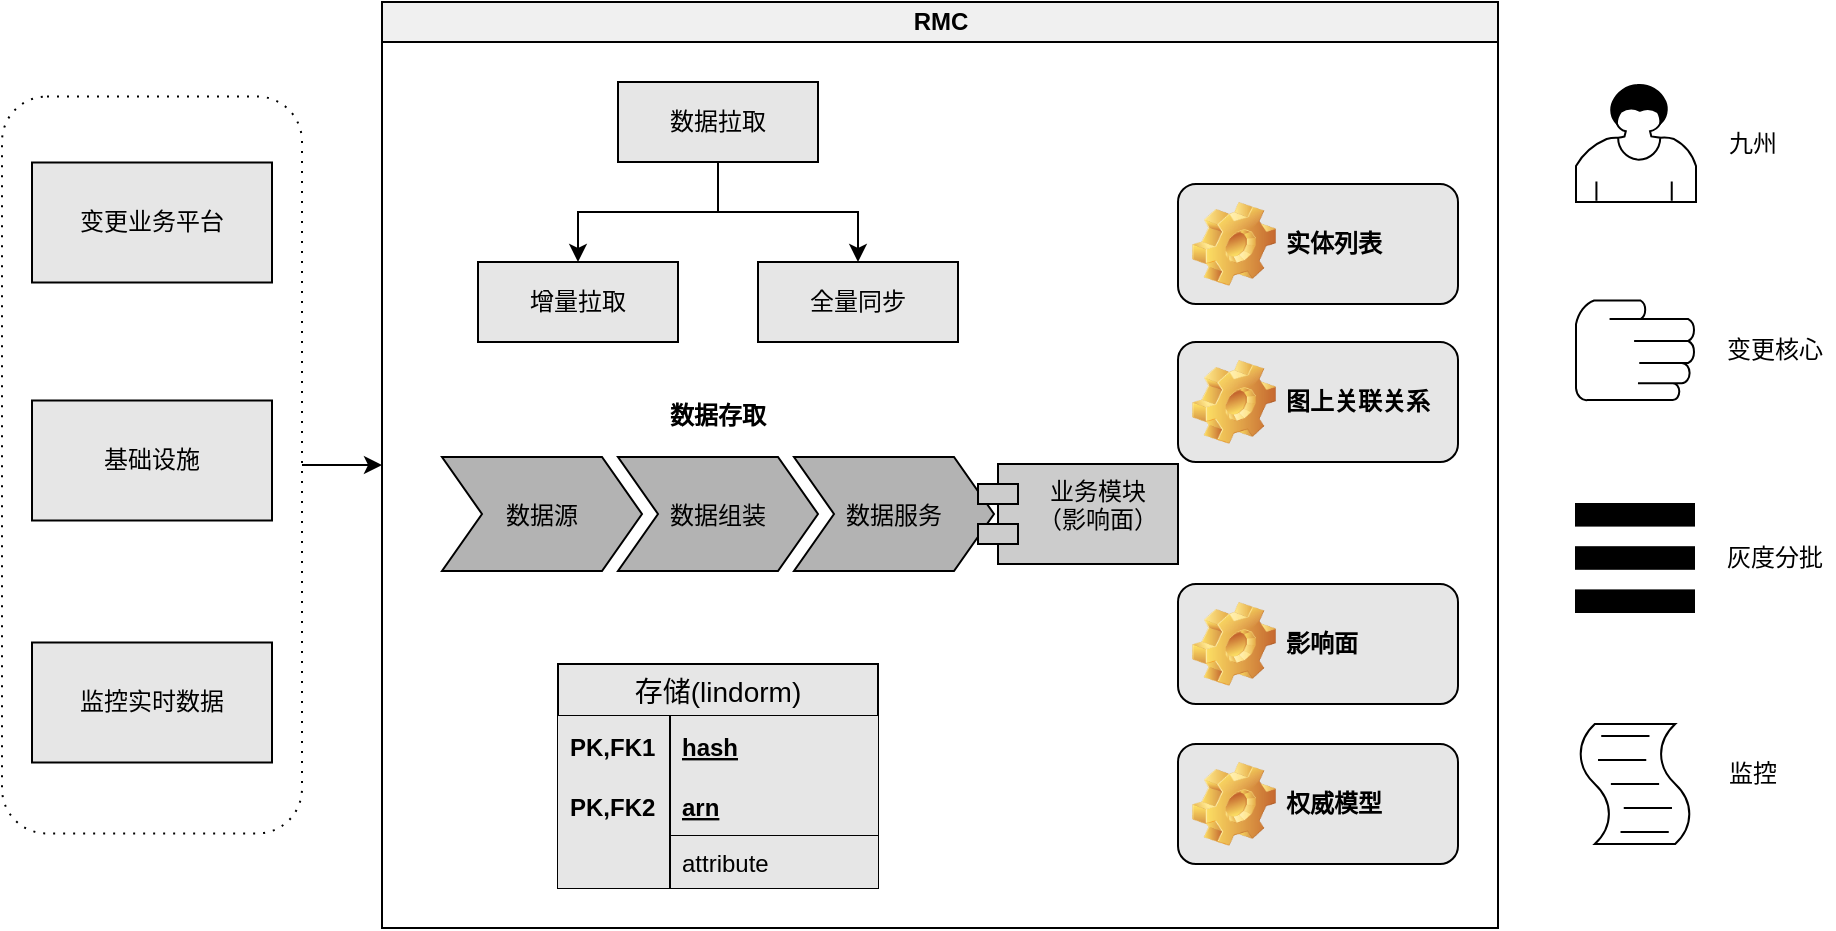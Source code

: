 <mxfile version="12.8.1" type="github">
  <diagram id="geGyV9CUGruVcSVJQ4Tn" name="Page-1">
    <mxGraphModel dx="1305" dy="691" grid="1" gridSize="10" guides="1" tooltips="1" connect="1" arrows="1" fold="1" page="1" pageScale="1" pageWidth="827" pageHeight="1169" math="0" shadow="0">
      <root>
        <mxCell id="0" />
        <mxCell id="1" parent="0" />
        <mxCell id="G7hsPfZz7vV4UwQeY0kT-4" value="" style="shape=ext;rounded=1;html=1;whiteSpace=wrap;dashed=1;dashPattern=1 4;fillColor=none;" vertex="1" parent="1">
          <mxGeometry x="310" y="276.25" width="150" height="368.5" as="geometry" />
        </mxCell>
        <mxCell id="LcKjTb1axMx3lXvR7wpQ-1" value="变更业务平台" style="rounded=0;whiteSpace=wrap;html=1;fillColor=#E6E6E6;" parent="1" vertex="1">
          <mxGeometry x="325" y="309.25" width="120" height="60" as="geometry" />
        </mxCell>
        <mxCell id="LcKjTb1axMx3lXvR7wpQ-2" value="基础设施" style="rounded=0;whiteSpace=wrap;html=1;fillColor=#E6E6E6;" parent="1" vertex="1">
          <mxGeometry x="325" y="428.25" width="120" height="60" as="geometry" />
        </mxCell>
        <mxCell id="LcKjTb1axMx3lXvR7wpQ-3" value="监控实时数据" style="rounded=0;whiteSpace=wrap;html=1;fillColor=#E6E6E6;" parent="1" vertex="1">
          <mxGeometry x="325" y="549.25" width="120" height="60" as="geometry" />
        </mxCell>
        <mxCell id="uUqzo-tKIlISHVn7fkZO-5" value="" style="shape=mxgraph.bpmn.user_task;html=1;outlineConnect=0;fillColor=none;" parent="1" vertex="1">
          <mxGeometry x="1097" y="270" width="60" height="59" as="geometry" />
        </mxCell>
        <mxCell id="uUqzo-tKIlISHVn7fkZO-7" value="" style="shape=mxgraph.bpmn.manual_task;html=1;outlineConnect=0;fillColor=none;" parent="1" vertex="1">
          <mxGeometry x="1097" y="378.25" width="59" height="50" as="geometry" />
        </mxCell>
        <mxCell id="uUqzo-tKIlISHVn7fkZO-8" value="" style="shape=parallelMarker;direction=south;html=1;outlineConnect=0;fillColor=none;" parent="1" vertex="1">
          <mxGeometry x="1097" y="480" width="59" height="54" as="geometry" />
        </mxCell>
        <mxCell id="uUqzo-tKIlISHVn7fkZO-9" value="" style="shape=mxgraph.bpmn.script_task;html=1;outlineConnect=0;fillColor=none;" parent="1" vertex="1">
          <mxGeometry x="1097" y="590" width="59" height="60" as="geometry" />
        </mxCell>
        <mxCell id="uUqzo-tKIlISHVn7fkZO-10" value="九州" style="text;html=1;align=center;verticalAlign=middle;resizable=0;points=[];autosize=1;fillColor=none;" parent="1" vertex="1">
          <mxGeometry x="1165" y="289.5" width="40" height="20" as="geometry" />
        </mxCell>
        <mxCell id="uUqzo-tKIlISHVn7fkZO-11" value="变更核心" style="text;html=1;align=center;verticalAlign=middle;resizable=0;points=[];autosize=1;fillColor=none;" parent="1" vertex="1">
          <mxGeometry x="1166" y="393.25" width="60" height="20" as="geometry" />
        </mxCell>
        <mxCell id="uUqzo-tKIlISHVn7fkZO-12" value="灰度分批" style="text;html=1;align=center;verticalAlign=middle;resizable=0;points=[];autosize=1;fillColor=none;" parent="1" vertex="1">
          <mxGeometry x="1166" y="497" width="60" height="20" as="geometry" />
        </mxCell>
        <mxCell id="uUqzo-tKIlISHVn7fkZO-13" value="监控" style="text;html=1;align=center;verticalAlign=middle;resizable=0;points=[];autosize=1;fillColor=none;" parent="1" vertex="1">
          <mxGeometry x="1165" y="605" width="40" height="20" as="geometry" />
        </mxCell>
        <mxCell id="9gSYmwtCO_HpfqXC6Y7g-23" value="RMC" style="swimlane;html=1;startSize=20;horizontal=1;childLayout=treeLayout;horizontalTree=0;resizable=0;containerType=tree;fillColor=#F0F0F0;" parent="1" vertex="1">
          <mxGeometry x="500" y="229" width="558" height="463" as="geometry" />
        </mxCell>
        <mxCell id="9gSYmwtCO_HpfqXC6Y7g-24" value="数据拉取" style="whiteSpace=wrap;html=1;fillColor=#E6E6E6;" parent="9gSYmwtCO_HpfqXC6Y7g-23" vertex="1">
          <mxGeometry x="118" y="40" width="100" height="40" as="geometry" />
        </mxCell>
        <mxCell id="9gSYmwtCO_HpfqXC6Y7g-25" value="全量同步" style="whiteSpace=wrap;html=1;fillColor=#E6E6E6;" parent="9gSYmwtCO_HpfqXC6Y7g-23" vertex="1">
          <mxGeometry x="188" y="130" width="100" height="40" as="geometry" />
        </mxCell>
        <mxCell id="9gSYmwtCO_HpfqXC6Y7g-26" value="" style="edgeStyle=elbowEdgeStyle;elbow=vertical;html=1;rounded=0;fillColor=none;" parent="9gSYmwtCO_HpfqXC6Y7g-23" source="9gSYmwtCO_HpfqXC6Y7g-24" target="9gSYmwtCO_HpfqXC6Y7g-25" edge="1">
          <mxGeometry relative="1" as="geometry" />
        </mxCell>
        <mxCell id="9gSYmwtCO_HpfqXC6Y7g-27" value="增量拉取" style="whiteSpace=wrap;html=1;fillColor=#E6E6E6;" parent="9gSYmwtCO_HpfqXC6Y7g-23" vertex="1">
          <mxGeometry x="48" y="130" width="100" height="40" as="geometry" />
        </mxCell>
        <mxCell id="9gSYmwtCO_HpfqXC6Y7g-28" value="" style="edgeStyle=elbowEdgeStyle;elbow=vertical;html=1;rounded=0;fillColor=none;" parent="9gSYmwtCO_HpfqXC6Y7g-23" source="9gSYmwtCO_HpfqXC6Y7g-24" target="9gSYmwtCO_HpfqXC6Y7g-27" edge="1">
          <mxGeometry relative="1" as="geometry" />
        </mxCell>
        <mxCell id="9gSYmwtCO_HpfqXC6Y7g-35" value="数据存取" style="swimlane;childLayout=stackLayout;horizontal=1;fillColor=none;horizontalStack=1;resizeParent=1;resizeParentMax=0;resizeLast=0;collapsible=0;strokeColor=none;stackBorder=10;stackSpacing=-12;resizable=1;align=center;points=[];fontColor=#000000;" parent="9gSYmwtCO_HpfqXC6Y7g-23" vertex="1">
          <mxGeometry x="20" y="194.5" width="296" height="100" as="geometry" />
        </mxCell>
        <mxCell id="9gSYmwtCO_HpfqXC6Y7g-36" value="数据源" style="shape=step;perimeter=stepPerimeter;fixedSize=1;points=[];fillColor=#B3B3B3;" parent="9gSYmwtCO_HpfqXC6Y7g-35" vertex="1">
          <mxGeometry x="10" y="33" width="100" height="57" as="geometry" />
        </mxCell>
        <mxCell id="9gSYmwtCO_HpfqXC6Y7g-37" value="数据组装" style="shape=step;perimeter=stepPerimeter;fixedSize=1;points=[];fillColor=#B3B3B3;" parent="9gSYmwtCO_HpfqXC6Y7g-35" vertex="1">
          <mxGeometry x="98" y="33" width="100" height="57" as="geometry" />
        </mxCell>
        <mxCell id="9gSYmwtCO_HpfqXC6Y7g-38" value="数据服务" style="shape=step;perimeter=stepPerimeter;fixedSize=1;points=[];fillColor=#B3B3B3;" parent="9gSYmwtCO_HpfqXC6Y7g-35" vertex="1">
          <mxGeometry x="186" y="33" width="100" height="57" as="geometry" />
        </mxCell>
        <mxCell id="9gSYmwtCO_HpfqXC6Y7g-15" value="存储(lindorm)" style="swimlane;fontStyle=0;childLayout=stackLayout;horizontal=1;startSize=26;fillColor=#E6E6E6;horizontalStack=0;resizeParent=1;resizeParentMax=0;resizeLast=0;collapsible=1;marginBottom=0;swimlaneFillColor=#ffffff;align=center;fontSize=14;" parent="9gSYmwtCO_HpfqXC6Y7g-23" vertex="1">
          <mxGeometry x="88" y="331" width="160" height="112" as="geometry" />
        </mxCell>
        <mxCell id="9gSYmwtCO_HpfqXC6Y7g-16" value="hash" style="shape=partialRectangle;top=0;left=0;right=0;bottom=0;align=left;verticalAlign=middle;fillColor=#E6E6E6;spacingLeft=60;spacingRight=4;overflow=hidden;rotatable=0;points=[[0,0.5],[1,0.5]];portConstraint=eastwest;dropTarget=0;fontStyle=5;fontSize=12;" parent="9gSYmwtCO_HpfqXC6Y7g-15" vertex="1">
          <mxGeometry y="26" width="160" height="30" as="geometry" />
        </mxCell>
        <mxCell id="9gSYmwtCO_HpfqXC6Y7g-17" value="PK,FK1" style="shape=partialRectangle;fontStyle=1;top=0;left=0;bottom=0;fillColor=#E6E6E6;align=left;verticalAlign=middle;spacingLeft=4;spacingRight=4;overflow=hidden;rotatable=0;points=[];portConstraint=eastwest;part=1;fontSize=12;" parent="9gSYmwtCO_HpfqXC6Y7g-16" vertex="1" connectable="0">
          <mxGeometry width="56" height="30" as="geometry" />
        </mxCell>
        <mxCell id="9gSYmwtCO_HpfqXC6Y7g-18" value="arn" style="shape=partialRectangle;top=0;left=0;right=0;bottom=1;align=left;verticalAlign=middle;fillColor=#E6E6E6;spacingLeft=60;spacingRight=4;overflow=hidden;rotatable=0;points=[[0,0.5],[1,0.5]];portConstraint=eastwest;dropTarget=0;fontStyle=5;fontSize=12;" parent="9gSYmwtCO_HpfqXC6Y7g-15" vertex="1">
          <mxGeometry y="56" width="160" height="30" as="geometry" />
        </mxCell>
        <mxCell id="9gSYmwtCO_HpfqXC6Y7g-19" value="PK,FK2" style="shape=partialRectangle;fontStyle=1;top=0;left=0;bottom=0;fillColor=#E6E6E6;align=left;verticalAlign=middle;spacingLeft=4;spacingRight=4;overflow=hidden;rotatable=0;points=[];portConstraint=eastwest;part=1;fontSize=12;" parent="9gSYmwtCO_HpfqXC6Y7g-18" vertex="1" connectable="0">
          <mxGeometry width="56" height="30" as="geometry" />
        </mxCell>
        <mxCell id="9gSYmwtCO_HpfqXC6Y7g-20" value="attribute" style="shape=partialRectangle;top=0;left=0;right=0;bottom=0;align=left;verticalAlign=top;fillColor=#E6E6E6;spacingLeft=60;spacingRight=4;overflow=hidden;rotatable=0;points=[[0,0.5],[1,0.5]];portConstraint=eastwest;dropTarget=0;fontSize=12;" parent="9gSYmwtCO_HpfqXC6Y7g-15" vertex="1">
          <mxGeometry y="86" width="160" height="26" as="geometry" />
        </mxCell>
        <mxCell id="9gSYmwtCO_HpfqXC6Y7g-21" value="" style="shape=partialRectangle;top=0;left=0;bottom=0;fillColor=#E6E6E6;align=left;verticalAlign=top;spacingLeft=4;spacingRight=4;overflow=hidden;rotatable=0;points=[];portConstraint=eastwest;part=1;fontSize=12;" parent="9gSYmwtCO_HpfqXC6Y7g-20" vertex="1" connectable="0">
          <mxGeometry width="56" height="26" as="geometry" />
        </mxCell>
        <mxCell id="9gSYmwtCO_HpfqXC6Y7g-22" value="业务模块&#xa;（影响面）" style="shape=module;align=left;spacingLeft=20;align=center;verticalAlign=top;fillColor=#CCCCCC;" parent="9gSYmwtCO_HpfqXC6Y7g-23" vertex="1">
          <mxGeometry x="298" y="231" width="100" height="50" as="geometry" />
        </mxCell>
        <mxCell id="LcKjTb1axMx3lXvR7wpQ-13" value="实体列表" style="label;whiteSpace=wrap;html=1;image=img/clipart/Gear_128x128.png;fillColor=#E6E6E6;" parent="9gSYmwtCO_HpfqXC6Y7g-23" vertex="1">
          <mxGeometry x="398" y="91" width="140" height="60" as="geometry" />
        </mxCell>
        <mxCell id="LcKjTb1axMx3lXvR7wpQ-10" value="图上关联关系" style="label;whiteSpace=wrap;html=1;image=img/clipart/Gear_128x128.png;fillColor=#E6E6E6;" parent="9gSYmwtCO_HpfqXC6Y7g-23" vertex="1">
          <mxGeometry x="398" y="170" width="140" height="60" as="geometry" />
        </mxCell>
        <mxCell id="LcKjTb1axMx3lXvR7wpQ-11" value="影响面" style="label;whiteSpace=wrap;html=1;image=img/clipart/Gear_128x128.png;fillColor=#E6E6E6;" parent="9gSYmwtCO_HpfqXC6Y7g-23" vertex="1">
          <mxGeometry x="398" y="291" width="140" height="60" as="geometry" />
        </mxCell>
        <mxCell id="uUqzo-tKIlISHVn7fkZO-30" value="权威模型" style="label;whiteSpace=wrap;html=1;image=img/clipart/Gear_128x128.png;fillColor=#E6E6E6;" parent="9gSYmwtCO_HpfqXC6Y7g-23" vertex="1">
          <mxGeometry x="398" y="371" width="140" height="60" as="geometry" />
        </mxCell>
        <mxCell id="G7hsPfZz7vV4UwQeY0kT-5" style="edgeStyle=orthogonalEdgeStyle;curved=1;rounded=0;orthogonalLoop=1;jettySize=auto;html=1;exitX=1;exitY=0.5;exitDx=0;exitDy=0;entryX=0;entryY=0.5;entryDx=0;entryDy=0;fillColor=#E6E6E6;" edge="1" parent="1" source="G7hsPfZz7vV4UwQeY0kT-4" target="9gSYmwtCO_HpfqXC6Y7g-23">
          <mxGeometry relative="1" as="geometry" />
        </mxCell>
      </root>
    </mxGraphModel>
  </diagram>
</mxfile>
